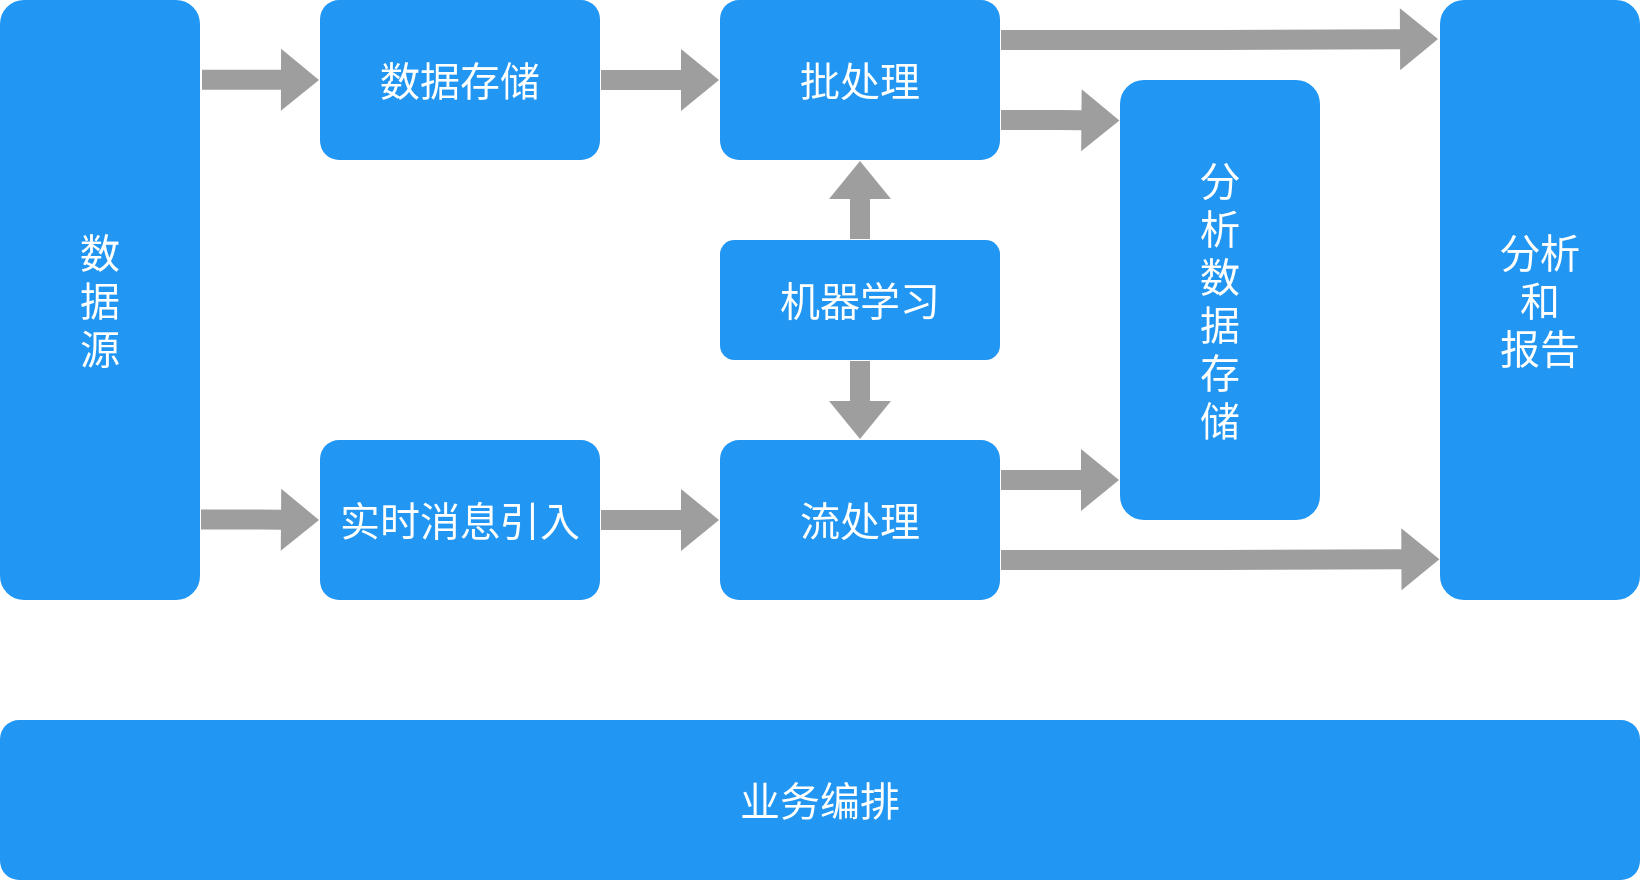 <mxfile version="21.6.1" type="device" pages="4">
  <diagram name="大数据架构" id="zl_y5lM4s7gCjHx6JeRD">
    <mxGraphModel dx="1242" dy="793" grid="1" gridSize="10" guides="1" tooltips="1" connect="1" arrows="1" fold="1" page="1" pageScale="1" pageWidth="827" pageHeight="1169" math="0" shadow="0">
      <root>
        <mxCell id="0" />
        <mxCell id="1" parent="0" />
        <mxCell id="_0J83vt9lopj5Nq49rvL-1" value="数&lt;br style=&quot;font-size: 20px;&quot;&gt;据&lt;br style=&quot;font-size: 20px;&quot;&gt;源" style="rounded=1;whiteSpace=wrap;html=1;fontSize=20;fillColor=#2196f3;strokeColor=none;fontColor=#FFFFFF;arcSize=12;horizontal=1;" parent="1" vertex="1">
          <mxGeometry x="230" y="190" width="100" height="300" as="geometry" />
        </mxCell>
        <mxCell id="_0J83vt9lopj5Nq49rvL-11" value="" style="edgeStyle=orthogonalEdgeStyle;rounded=0;orthogonalLoop=1;jettySize=auto;html=1;shape=flexArrow;fillColor=#9e9e9e;strokeColor=none;fontSize=20;" parent="1" source="_0J83vt9lopj5Nq49rvL-2" target="_0J83vt9lopj5Nq49rvL-10" edge="1">
          <mxGeometry relative="1" as="geometry" />
        </mxCell>
        <mxCell id="_0J83vt9lopj5Nq49rvL-2" value="数据存储" style="rounded=1;whiteSpace=wrap;html=1;fontSize=20;fillColor=#2196f3;strokeColor=none;fontColor=#FFFFFF;arcSize=12;" parent="1" vertex="1">
          <mxGeometry x="390" y="190" width="140" height="80" as="geometry" />
        </mxCell>
        <mxCell id="_0J83vt9lopj5Nq49rvL-4" value="机器学习" style="rounded=1;whiteSpace=wrap;html=1;fontSize=20;fillColor=#2196f3;strokeColor=none;fontColor=#FFFFFF;arcSize=12;" parent="1" vertex="1">
          <mxGeometry x="590" y="310" width="140" height="60" as="geometry" />
        </mxCell>
        <mxCell id="_0J83vt9lopj5Nq49rvL-6" value="实时消息引入" style="rounded=1;whiteSpace=wrap;html=1;fontSize=20;fillColor=#2196f3;strokeColor=none;fontColor=#FFFFFF;arcSize=12;" parent="1" vertex="1">
          <mxGeometry x="390" y="410" width="140" height="80" as="geometry" />
        </mxCell>
        <mxCell id="_0J83vt9lopj5Nq49rvL-9" value="业务编排" style="rounded=1;whiteSpace=wrap;html=1;fontSize=20;fillColor=#2196f3;strokeColor=none;fontColor=#FFFFFF;arcSize=12;" parent="1" vertex="1">
          <mxGeometry x="230" y="550" width="820" height="80" as="geometry" />
        </mxCell>
        <mxCell id="_0J83vt9lopj5Nq49rvL-10" value="批处理" style="rounded=1;whiteSpace=wrap;html=1;fontSize=20;fillColor=#2196f3;strokeColor=none;fontColor=#FFFFFF;arcSize=12;" parent="1" vertex="1">
          <mxGeometry x="590" y="190" width="140" height="80" as="geometry" />
        </mxCell>
        <mxCell id="_0J83vt9lopj5Nq49rvL-14" value="" style="rounded=0;orthogonalLoop=1;jettySize=auto;html=1;shape=flexArrow;fillColor=#9e9e9e;strokeColor=none;exitX=1.005;exitY=0.133;exitDx=0;exitDy=0;exitPerimeter=0;edgeStyle=orthogonalEdgeStyle;entryX=0;entryY=0.5;entryDx=0;entryDy=0;fontSize=20;" parent="1" source="_0J83vt9lopj5Nq49rvL-1" target="_0J83vt9lopj5Nq49rvL-2" edge="1">
          <mxGeometry relative="1" as="geometry">
            <mxPoint x="370" y="240" as="sourcePoint" />
            <mxPoint x="380" y="230" as="targetPoint" />
          </mxGeometry>
        </mxCell>
        <mxCell id="_0J83vt9lopj5Nq49rvL-17" value="流处理" style="rounded=1;whiteSpace=wrap;html=1;fontSize=20;fillColor=#2196f3;strokeColor=none;fontColor=#FFFFFF;arcSize=12;" parent="1" vertex="1">
          <mxGeometry x="590" y="410" width="140" height="80" as="geometry" />
        </mxCell>
        <mxCell id="_0J83vt9lopj5Nq49rvL-20" value="" style="edgeStyle=orthogonalEdgeStyle;rounded=0;orthogonalLoop=1;jettySize=auto;html=1;shape=flexArrow;fillColor=#9e9e9e;strokeColor=none;entryX=0;entryY=0.5;entryDx=0;entryDy=0;exitX=1;exitY=0.5;exitDx=0;exitDy=0;fontSize=20;" parent="1" source="_0J83vt9lopj5Nq49rvL-6" target="_0J83vt9lopj5Nq49rvL-17" edge="1">
          <mxGeometry relative="1" as="geometry">
            <mxPoint x="560" y="489.84" as="sourcePoint" />
            <mxPoint x="620" y="489.84" as="targetPoint" />
          </mxGeometry>
        </mxCell>
        <mxCell id="_0J83vt9lopj5Nq49rvL-21" value="" style="edgeStyle=orthogonalEdgeStyle;rounded=0;orthogonalLoop=1;jettySize=auto;html=1;shape=flexArrow;fillColor=#9e9e9e;strokeColor=none;exitX=0.5;exitY=0;exitDx=0;exitDy=0;entryX=0.5;entryY=1;entryDx=0;entryDy=0;fontSize=20;" parent="1" source="_0J83vt9lopj5Nq49rvL-4" target="_0J83vt9lopj5Nq49rvL-10" edge="1">
          <mxGeometry relative="1" as="geometry">
            <mxPoint x="520" y="270" as="sourcePoint" />
            <mxPoint x="600" y="270" as="targetPoint" />
          </mxGeometry>
        </mxCell>
        <mxCell id="_0J83vt9lopj5Nq49rvL-22" value="" style="edgeStyle=orthogonalEdgeStyle;rounded=0;orthogonalLoop=1;jettySize=auto;html=1;shape=flexArrow;fillColor=#9e9e9e;strokeColor=none;entryX=0.5;entryY=0;entryDx=0;entryDy=0;exitX=0.5;exitY=1;exitDx=0;exitDy=0;fontSize=20;" parent="1" source="_0J83vt9lopj5Nq49rvL-4" target="_0J83vt9lopj5Nq49rvL-17" edge="1">
          <mxGeometry relative="1" as="geometry">
            <mxPoint x="660" y="390" as="sourcePoint" />
            <mxPoint x="670" y="300" as="targetPoint" />
          </mxGeometry>
        </mxCell>
        <mxCell id="_0J83vt9lopj5Nq49rvL-23" value="分&lt;br style=&quot;font-size: 20px;&quot;&gt;析&lt;br style=&quot;font-size: 20px;&quot;&gt;数&lt;br style=&quot;font-size: 20px;&quot;&gt;据&lt;br style=&quot;font-size: 20px;&quot;&gt;存&lt;br style=&quot;font-size: 20px;&quot;&gt;储" style="rounded=1;whiteSpace=wrap;html=1;fontSize=20;fillColor=#2196f3;strokeColor=none;fontColor=#FFFFFF;arcSize=12;horizontal=1;" parent="1" vertex="1">
          <mxGeometry x="790" y="230" width="100" height="220" as="geometry" />
        </mxCell>
        <mxCell id="_0J83vt9lopj5Nq49rvL-24" value="分析&lt;br style=&quot;font-size: 20px;&quot;&gt;和&lt;br style=&quot;font-size: 20px;&quot;&gt;报告" style="rounded=1;whiteSpace=wrap;html=1;fontSize=20;fillColor=#2196f3;strokeColor=none;fontColor=#FFFFFF;arcSize=12;horizontal=1;" parent="1" vertex="1">
          <mxGeometry x="950" y="190" width="100" height="300" as="geometry" />
        </mxCell>
        <mxCell id="_0J83vt9lopj5Nq49rvL-25" value="" style="edgeStyle=orthogonalEdgeStyle;rounded=0;orthogonalLoop=1;jettySize=auto;html=1;shape=flexArrow;fillColor=#9e9e9e;strokeColor=none;exitX=1;exitY=0.75;exitDx=0;exitDy=0;entryX=0.002;entryY=0.092;entryDx=0;entryDy=0;entryPerimeter=0;fontSize=20;" parent="1" source="_0J83vt9lopj5Nq49rvL-10" target="_0J83vt9lopj5Nq49rvL-23" edge="1">
          <mxGeometry relative="1" as="geometry">
            <mxPoint x="760" y="320" as="sourcePoint" />
            <mxPoint x="760" y="280" as="targetPoint" />
          </mxGeometry>
        </mxCell>
        <mxCell id="_0J83vt9lopj5Nq49rvL-26" value="" style="edgeStyle=orthogonalEdgeStyle;rounded=0;orthogonalLoop=1;jettySize=auto;html=1;shape=flexArrow;fillColor=#9e9e9e;strokeColor=none;exitX=1;exitY=0.25;exitDx=0;exitDy=0;entryX=0;entryY=0.909;entryDx=0;entryDy=0;entryPerimeter=0;fontSize=20;" parent="1" source="_0J83vt9lopj5Nq49rvL-17" target="_0J83vt9lopj5Nq49rvL-23" edge="1">
          <mxGeometry relative="1" as="geometry">
            <mxPoint x="730" y="459.25" as="sourcePoint" />
            <mxPoint x="790" y="460.25" as="targetPoint" />
          </mxGeometry>
        </mxCell>
        <mxCell id="_0J83vt9lopj5Nq49rvL-27" value="" style="edgeStyle=orthogonalEdgeStyle;rounded=0;orthogonalLoop=1;jettySize=auto;html=1;shape=flexArrow;fillColor=#9e9e9e;strokeColor=none;exitX=1;exitY=0.25;exitDx=0;exitDy=0;entryX=-0.005;entryY=0.065;entryDx=0;entryDy=0;entryPerimeter=0;fontSize=20;" parent="1" source="_0J83vt9lopj5Nq49rvL-10" target="_0J83vt9lopj5Nq49rvL-24" edge="1">
          <mxGeometry relative="1" as="geometry">
            <mxPoint x="730" y="240" as="sourcePoint" />
            <mxPoint x="790" y="241" as="targetPoint" />
          </mxGeometry>
        </mxCell>
        <mxCell id="_0J83vt9lopj5Nq49rvL-28" value="" style="rounded=0;orthogonalLoop=1;jettySize=auto;html=1;shape=flexArrow;fillColor=#9e9e9e;strokeColor=none;exitX=1;exitY=0.866;exitDx=0;exitDy=0;exitPerimeter=0;edgeStyle=orthogonalEdgeStyle;entryX=0;entryY=0.5;entryDx=0;entryDy=0;fontSize=20;" parent="1" source="_0J83vt9lopj5Nq49rvL-1" target="_0J83vt9lopj5Nq49rvL-6" edge="1">
          <mxGeometry relative="1" as="geometry">
            <mxPoint x="331" y="449.86" as="sourcePoint" />
            <mxPoint x="390" y="449.86" as="targetPoint" />
          </mxGeometry>
        </mxCell>
        <mxCell id="_0J83vt9lopj5Nq49rvL-29" value="" style="edgeStyle=orthogonalEdgeStyle;rounded=0;orthogonalLoop=1;jettySize=auto;html=1;shape=flexArrow;fillColor=#9e9e9e;strokeColor=none;exitX=1;exitY=0.75;exitDx=0;exitDy=0;entryX=0.002;entryY=0.932;entryDx=0;entryDy=0;entryPerimeter=0;fontSize=20;" parent="1" source="_0J83vt9lopj5Nq49rvL-17" target="_0J83vt9lopj5Nq49rvL-24" edge="1">
          <mxGeometry relative="1" as="geometry">
            <mxPoint x="740" y="220" as="sourcePoint" />
            <mxPoint x="950" y="470" as="targetPoint" />
          </mxGeometry>
        </mxCell>
      </root>
    </mxGraphModel>
  </diagram>
  <diagram id="0IiF4AJmShe0RNI0Pzhe" name="Lambda架构">
    <mxGraphModel dx="2069" dy="793" grid="1" gridSize="10" guides="1" tooltips="1" connect="1" arrows="1" fold="1" page="1" pageScale="1" pageWidth="827" pageHeight="1169" math="0" shadow="0">
      <root>
        <mxCell id="0" />
        <mxCell id="1" parent="0" />
        <mxCell id="FUOYc3Qi5RL8uHEhdGP7-21" value="Analytics Client" style="rounded=1;whiteSpace=wrap;html=1;strokeColor=none;fillColor=#009688;fontSize=14;" parent="1" vertex="1">
          <mxGeometry x="-60" y="270" width="140" height="60" as="geometry" />
        </mxCell>
        <mxCell id="FUOYc3Qi5RL8uHEhdGP7-35" value="Cold Path" style="rounded=1;whiteSpace=wrap;html=1;arcSize=4;fillColor=#4db6ac;strokeColor=none;fontSize=16;verticalAlign=bottom;container=1;recursiveResize=0;collapsible=0;align=left;spacing=10;fontColor=#616161;" parent="1" vertex="1">
          <mxGeometry x="-350" y="430" width="370" height="190" as="geometry" />
        </mxCell>
        <mxCell id="FUOYc3Qi5RL8uHEhdGP7-42" style="edgeStyle=orthogonalEdgeStyle;rounded=0;orthogonalLoop=1;jettySize=auto;html=1;entryX=0;entryY=0.5;entryDx=0;entryDy=0;shape=flexArrow;strokeColor=none;fillColor=#9e9e9e;endWidth=10.25;endSize=1.959;width=4.75;" parent="FUOYc3Qi5RL8uHEhdGP7-35" source="FUOYc3Qi5RL8uHEhdGP7-22" target="FUOYc3Qi5RL8uHEhdGP7-32" edge="1">
          <mxGeometry relative="1" as="geometry" />
        </mxCell>
        <mxCell id="FUOYc3Qi5RL8uHEhdGP7-22" value="Batch Layer" style="rounded=1;whiteSpace=wrap;html=1;arcSize=4;fillColor=#009688;strokeColor=none;fontSize=16;verticalAlign=top;container=1;recursiveResize=0;collapsible=0;fontColor=#FFFFFF;" parent="FUOYc3Qi5RL8uHEhdGP7-35" vertex="1">
          <mxGeometry x="30" y="30" width="140" height="120" as="geometry" />
        </mxCell>
        <mxCell id="FUOYc3Qi5RL8uHEhdGP7-23" value="Master Data" style="rounded=1;whiteSpace=wrap;html=1;strokeColor=none;fillColor=#00796b;fontSize=14;" parent="FUOYc3Qi5RL8uHEhdGP7-22" vertex="1">
          <mxGeometry x="20" y="40" width="100" height="50" as="geometry" />
        </mxCell>
        <mxCell id="FUOYc3Qi5RL8uHEhdGP7-32" value="Serving&amp;nbsp;Layer" style="rounded=1;whiteSpace=wrap;html=1;arcSize=4;fillColor=#009688;strokeColor=none;fontSize=16;verticalAlign=top;container=1;recursiveResize=0;collapsible=0;fontColor=#FFFFFF;" parent="FUOYc3Qi5RL8uHEhdGP7-35" vertex="1">
          <mxGeometry x="200" y="30" width="140" height="120" as="geometry" />
        </mxCell>
        <mxCell id="FUOYc3Qi5RL8uHEhdGP7-33" value="Batch Views" style="rounded=1;whiteSpace=wrap;html=1;strokeColor=none;fillColor=#00796b;fontSize=14;" parent="FUOYc3Qi5RL8uHEhdGP7-32" vertex="1">
          <mxGeometry x="20" y="40" width="100" height="50" as="geometry" />
        </mxCell>
        <mxCell id="FUOYc3Qi5RL8uHEhdGP7-37" value="Hot Path" style="rounded=1;whiteSpace=wrap;html=1;arcSize=4;fillColor=#4db6ac;strokeColor=none;fontSize=16;verticalAlign=bottom;container=1;recursiveResize=0;collapsible=0;align=left;spacing=10;fontColor=#616161;" parent="1" vertex="1">
          <mxGeometry x="-350" y="210" width="200" height="190" as="geometry" />
        </mxCell>
        <mxCell id="FUOYc3Qi5RL8uHEhdGP7-38" value="Speed Layer" style="rounded=1;whiteSpace=wrap;html=1;arcSize=4;fillColor=#009688;strokeColor=none;fontSize=16;verticalAlign=top;container=1;recursiveResize=0;collapsible=0;fontColor=#FFFFFF;" parent="FUOYc3Qi5RL8uHEhdGP7-37" vertex="1">
          <mxGeometry x="30" y="30" width="140" height="120" as="geometry" />
        </mxCell>
        <mxCell id="FUOYc3Qi5RL8uHEhdGP7-39" value="Real-Time Views" style="rounded=1;whiteSpace=wrap;html=1;strokeColor=none;fillColor=#00796b;fontSize=14;" parent="FUOYc3Qi5RL8uHEhdGP7-38" vertex="1">
          <mxGeometry x="20" y="40" width="100" height="50" as="geometry" />
        </mxCell>
        <mxCell id="FUOYc3Qi5RL8uHEhdGP7-43" style="edgeStyle=orthogonalEdgeStyle;rounded=0;orthogonalLoop=1;jettySize=auto;html=1;entryX=0;entryY=0.5;entryDx=0;entryDy=0;shape=flexArrow;strokeColor=none;fillColor=#9e9e9e;endWidth=10.25;endSize=1.959;width=4.75;exitX=1;exitY=0.5;exitDx=0;exitDy=0;" parent="1" source="FUOYc3Qi5RL8uHEhdGP7-38" target="FUOYc3Qi5RL8uHEhdGP7-21" edge="1">
          <mxGeometry relative="1" as="geometry">
            <mxPoint x="-140" y="310" as="sourcePoint" />
            <mxPoint x="-110" y="310" as="targetPoint" />
          </mxGeometry>
        </mxCell>
        <mxCell id="FUOYc3Qi5RL8uHEhdGP7-44" style="edgeStyle=orthogonalEdgeStyle;rounded=0;orthogonalLoop=1;jettySize=auto;html=1;entryX=0.75;entryY=1;entryDx=0;entryDy=0;shape=flexArrow;strokeColor=none;fillColor=#9e9e9e;endWidth=10.25;endSize=1.959;width=4.75;exitX=1;exitY=0.5;exitDx=0;exitDy=0;" parent="1" source="FUOYc3Qi5RL8uHEhdGP7-32" target="FUOYc3Qi5RL8uHEhdGP7-21" edge="1">
          <mxGeometry relative="1" as="geometry">
            <mxPoint x="-80" y="360" as="sourcePoint" />
            <mxPoint x="60" y="360" as="targetPoint" />
          </mxGeometry>
        </mxCell>
        <mxCell id="FUOYc3Qi5RL8uHEhdGP7-45" style="edgeStyle=orthogonalEdgeStyle;rounded=0;orthogonalLoop=1;jettySize=auto;html=1;entryX=0.5;entryY=0;entryDx=0;entryDy=0;shape=flexArrow;strokeColor=default;fillColor=#9e9e9e;endWidth=10.25;endSize=1.959;width=4.75;exitX=1;exitY=0.75;exitDx=0;exitDy=0;dashed=1;dashPattern=8 8;" parent="1" source="FUOYc3Qi5RL8uHEhdGP7-38" target="FUOYc3Qi5RL8uHEhdGP7-32" edge="1">
          <mxGeometry relative="1" as="geometry">
            <mxPoint x="-170" y="310" as="sourcePoint" />
            <mxPoint x="-10" y="310" as="targetPoint" />
          </mxGeometry>
        </mxCell>
        <mxCell id="FUOYc3Qi5RL8uHEhdGP7-47" style="rounded=0;orthogonalLoop=1;jettySize=auto;html=1;entryX=0;entryY=0.5;entryDx=0;entryDy=0;exitX=0.5;exitY=1;exitDx=0;exitDy=0;strokeColor=#616161;strokeWidth=2;" parent="1" source="FUOYc3Qi5RL8uHEhdGP7-46" target="FUOYc3Qi5RL8uHEhdGP7-38" edge="1">
          <mxGeometry relative="1" as="geometry">
            <mxPoint x="-360" y="310" as="targetPoint" />
          </mxGeometry>
        </mxCell>
        <mxCell id="FUOYc3Qi5RL8uHEhdGP7-48" style="rounded=0;orthogonalLoop=1;jettySize=auto;html=1;exitX=0.5;exitY=1;exitDx=0;exitDy=0;entryX=0;entryY=0.5;entryDx=0;entryDy=0;strokeColor=#616161;strokeWidth=2;" parent="1" source="FUOYc3Qi5RL8uHEhdGP7-46" target="FUOYc3Qi5RL8uHEhdGP7-22" edge="1">
          <mxGeometry relative="1" as="geometry" />
        </mxCell>
        <mxCell id="FUOYc3Qi5RL8uHEhdGP7-46" value="" style="shape=partialRectangle;whiteSpace=wrap;html=1;bottom=1;right=1;left=1;top=0;fillColor=none;routingCenterX=-0.5;direction=north;strokeColor=#616161;strokeWidth=2;" parent="1" vertex="1">
          <mxGeometry x="-430" y="360" width="30" height="120" as="geometry" />
        </mxCell>
        <mxCell id="FUOYc3Qi5RL8uHEhdGP7-49" value="" style="shape=flexArrow;endArrow=classic;html=1;rounded=0;endWidth=30.182;endSize=7.918;width=22.5;strokeColor=none;fillColor=#ffc107;fontSize=14;" parent="1" edge="1">
          <mxGeometry width="50" height="50" relative="1" as="geometry">
            <mxPoint x="-530" y="360" as="sourcePoint" />
            <mxPoint x="-430" y="360" as="targetPoint" />
          </mxGeometry>
        </mxCell>
        <mxCell id="FUOYc3Qi5RL8uHEhdGP7-50" value="实时数据" style="edgeLabel;html=1;align=center;verticalAlign=middle;resizable=0;points=[];labelBackgroundColor=none;fontColor=default;fontSize=14;" parent="FUOYc3Qi5RL8uHEhdGP7-49" vertex="1" connectable="0">
          <mxGeometry x="-0.29" y="12" relative="1" as="geometry">
            <mxPoint x="2" y="12" as="offset" />
          </mxGeometry>
        </mxCell>
        <mxCell id="dp9eD_jwlSxBoF8ree1q-1" value="" style="shape=flexArrow;endArrow=classic;html=1;rounded=0;endWidth=30.182;endSize=7.918;width=22.5;strokeColor=none;fillColor=#ffc107;fontSize=14;" parent="1" edge="1">
          <mxGeometry width="50" height="50" relative="1" as="geometry">
            <mxPoint x="-530" y="419.82" as="sourcePoint" />
            <mxPoint x="-430" y="419.82" as="targetPoint" />
          </mxGeometry>
        </mxCell>
        <mxCell id="dp9eD_jwlSxBoF8ree1q-2" value="实时数据" style="edgeLabel;html=1;align=center;verticalAlign=middle;resizable=0;points=[];labelBackgroundColor=none;fontColor=default;fontSize=14;" parent="dp9eD_jwlSxBoF8ree1q-1" vertex="1" connectable="0">
          <mxGeometry x="-0.29" y="12" relative="1" as="geometry">
            <mxPoint x="2" y="12" as="offset" />
          </mxGeometry>
        </mxCell>
        <mxCell id="dp9eD_jwlSxBoF8ree1q-3" value="" style="shape=flexArrow;endArrow=classic;html=1;rounded=0;endWidth=30.182;endSize=7.918;width=22.5;strokeColor=none;fillColor=#ffc107;fontSize=14;" parent="1" edge="1">
          <mxGeometry width="50" height="50" relative="1" as="geometry">
            <mxPoint x="-530" y="480" as="sourcePoint" />
            <mxPoint x="-430" y="480" as="targetPoint" />
          </mxGeometry>
        </mxCell>
        <mxCell id="dp9eD_jwlSxBoF8ree1q-4" value="实时数据" style="edgeLabel;html=1;align=center;verticalAlign=middle;resizable=0;points=[];labelBackgroundColor=none;fontColor=default;fontSize=14;" parent="dp9eD_jwlSxBoF8ree1q-3" vertex="1" connectable="0">
          <mxGeometry x="-0.29" y="12" relative="1" as="geometry">
            <mxPoint x="2" y="12" as="offset" />
          </mxGeometry>
        </mxCell>
        <mxCell id="dp9eD_jwlSxBoF8ree1q-7" value="" style="shape=flexArrow;endArrow=classic;html=1;rounded=0;endWidth=30.182;endSize=7.918;width=22.5;strokeColor=none;fillColor=#ffc107;fontSize=14;" parent="1" edge="1">
          <mxGeometry width="50" height="50" relative="1" as="geometry">
            <mxPoint x="-640" y="360" as="sourcePoint" />
            <mxPoint x="-540" y="360" as="targetPoint" />
          </mxGeometry>
        </mxCell>
        <mxCell id="dp9eD_jwlSxBoF8ree1q-8" value="实时数据" style="edgeLabel;html=1;align=center;verticalAlign=middle;resizable=0;points=[];labelBackgroundColor=none;fontColor=default;fontSize=14;" parent="dp9eD_jwlSxBoF8ree1q-7" vertex="1" connectable="0">
          <mxGeometry x="-0.29" y="12" relative="1" as="geometry">
            <mxPoint x="2" y="12" as="offset" />
          </mxGeometry>
        </mxCell>
        <mxCell id="dp9eD_jwlSxBoF8ree1q-9" value="" style="shape=flexArrow;endArrow=classic;html=1;rounded=0;endWidth=30.182;endSize=7.918;width=22.5;strokeColor=none;fillColor=#ffc107;fontSize=14;" parent="1" edge="1">
          <mxGeometry width="50" height="50" relative="1" as="geometry">
            <mxPoint x="-640" y="419.82" as="sourcePoint" />
            <mxPoint x="-540" y="419.82" as="targetPoint" />
          </mxGeometry>
        </mxCell>
        <mxCell id="dp9eD_jwlSxBoF8ree1q-10" value="实时数据" style="edgeLabel;html=1;align=center;verticalAlign=middle;resizable=0;points=[];labelBackgroundColor=none;fontColor=default;fontSize=14;" parent="dp9eD_jwlSxBoF8ree1q-9" vertex="1" connectable="0">
          <mxGeometry x="-0.29" y="12" relative="1" as="geometry">
            <mxPoint x="2" y="12" as="offset" />
          </mxGeometry>
        </mxCell>
        <mxCell id="dp9eD_jwlSxBoF8ree1q-11" value="" style="shape=flexArrow;endArrow=classic;html=1;rounded=0;endWidth=30.182;endSize=7.918;width=22.5;strokeColor=none;fillColor=#ffc107;fontSize=14;" parent="1" edge="1">
          <mxGeometry width="50" height="50" relative="1" as="geometry">
            <mxPoint x="-640" y="480" as="sourcePoint" />
            <mxPoint x="-540" y="480" as="targetPoint" />
          </mxGeometry>
        </mxCell>
        <mxCell id="dp9eD_jwlSxBoF8ree1q-12" value="实时数据" style="edgeLabel;html=1;align=center;verticalAlign=middle;resizable=0;points=[];labelBackgroundColor=none;fontColor=default;fontSize=14;" parent="dp9eD_jwlSxBoF8ree1q-11" vertex="1" connectable="0">
          <mxGeometry x="-0.29" y="12" relative="1" as="geometry">
            <mxPoint x="2" y="12" as="offset" />
          </mxGeometry>
        </mxCell>
      </root>
    </mxGraphModel>
  </diagram>
  <diagram id="tY07TWz874wG1wQxQj4a" name="Kappa架构">
    <mxGraphModel dx="2069" dy="793" grid="1" gridSize="10" guides="1" tooltips="1" connect="1" arrows="1" fold="1" page="1" pageScale="1" pageWidth="827" pageHeight="1169" math="0" shadow="0">
      <root>
        <mxCell id="0" />
        <mxCell id="1" parent="0" />
        <mxCell id="XWsdXk8HkvpJVaanjtid-1" value="Analytics Client" style="rounded=1;whiteSpace=wrap;html=1;strokeColor=none;fillColor=#009688;fontSize=14;" parent="1" vertex="1">
          <mxGeometry x="-218" y="240" width="140" height="60" as="geometry" />
        </mxCell>
        <mxCell id="XWsdXk8HkvpJVaanjtid-11" style="edgeStyle=orthogonalEdgeStyle;rounded=0;orthogonalLoop=1;jettySize=auto;html=1;entryX=0;entryY=0.5;entryDx=0;entryDy=0;shape=flexArrow;strokeColor=none;fillColor=#9e9e9e;endWidth=10.25;endSize=1.959;width=4.75;exitX=1;exitY=0.5;exitDx=0;exitDy=0;" parent="1" source="XWsdXk8HkvpJVaanjtid-9" target="XWsdXk8HkvpJVaanjtid-1" edge="1">
          <mxGeometry relative="1" as="geometry">
            <mxPoint x="-248" y="260" as="sourcePoint" />
            <mxPoint x="-218" y="260" as="targetPoint" />
          </mxGeometry>
        </mxCell>
        <mxCell id="XWsdXk8HkvpJVaanjtid-14" style="rounded=0;orthogonalLoop=1;jettySize=auto;html=1;entryX=0;entryY=0.5;entryDx=0;entryDy=0;exitX=0.5;exitY=1;exitDx=0;exitDy=0;strokeColor=#616161;strokeWidth=2;" parent="1" source="XWsdXk8HkvpJVaanjtid-16" target="XWsdXk8HkvpJVaanjtid-9" edge="1">
          <mxGeometry relative="1" as="geometry">
            <mxPoint x="-468" y="260" as="targetPoint" />
          </mxGeometry>
        </mxCell>
        <mxCell id="XWsdXk8HkvpJVaanjtid-15" style="rounded=0;orthogonalLoop=1;jettySize=auto;html=1;exitX=0.5;exitY=1;exitDx=0;exitDy=0;entryX=0;entryY=0.5;entryDx=0;entryDy=0;strokeColor=#616161;strokeWidth=2;" parent="1" source="XWsdXk8HkvpJVaanjtid-16" target="XWsdXk8HkvpJVaanjtid-4" edge="1">
          <mxGeometry relative="1" as="geometry" />
        </mxCell>
        <mxCell id="XWsdXk8HkvpJVaanjtid-16" value="" style="shape=partialRectangle;whiteSpace=wrap;html=1;bottom=1;right=1;left=1;top=0;fillColor=none;routingCenterX=-0.5;direction=north;strokeColor=#616161;strokeWidth=2;" parent="1" vertex="1">
          <mxGeometry x="-538" y="310" width="30" height="120" as="geometry" />
        </mxCell>
        <mxCell id="XWsdXk8HkvpJVaanjtid-17" value="" style="shape=flexArrow;endArrow=classic;html=1;rounded=0;endWidth=30.182;endSize=7.918;width=22.5;strokeColor=none;fillColor=#ffc107;fontSize=14;" parent="1" edge="1">
          <mxGeometry width="50" height="50" relative="1" as="geometry">
            <mxPoint x="-638" y="310" as="sourcePoint" />
            <mxPoint x="-538" y="310" as="targetPoint" />
          </mxGeometry>
        </mxCell>
        <mxCell id="XWsdXk8HkvpJVaanjtid-18" value="实时数据" style="edgeLabel;html=1;align=center;verticalAlign=middle;resizable=0;points=[];labelBackgroundColor=none;fontColor=default;fontSize=14;" parent="XWsdXk8HkvpJVaanjtid-17" vertex="1" connectable="0">
          <mxGeometry x="-0.29" y="12" relative="1" as="geometry">
            <mxPoint x="2" y="12" as="offset" />
          </mxGeometry>
        </mxCell>
        <mxCell id="XWsdXk8HkvpJVaanjtid-19" value="" style="shape=flexArrow;endArrow=classic;html=1;rounded=0;endWidth=30.182;endSize=7.918;width=22.5;strokeColor=none;fillColor=#ffc107;fontSize=14;" parent="1" edge="1">
          <mxGeometry width="50" height="50" relative="1" as="geometry">
            <mxPoint x="-638" y="369.82" as="sourcePoint" />
            <mxPoint x="-538" y="369.82" as="targetPoint" />
          </mxGeometry>
        </mxCell>
        <mxCell id="XWsdXk8HkvpJVaanjtid-20" value="实时数据" style="edgeLabel;html=1;align=center;verticalAlign=middle;resizable=0;points=[];labelBackgroundColor=none;fontColor=default;fontSize=14;" parent="XWsdXk8HkvpJVaanjtid-19" vertex="1" connectable="0">
          <mxGeometry x="-0.29" y="12" relative="1" as="geometry">
            <mxPoint x="2" y="12" as="offset" />
          </mxGeometry>
        </mxCell>
        <mxCell id="XWsdXk8HkvpJVaanjtid-21" value="" style="shape=flexArrow;endArrow=classic;html=1;rounded=0;endWidth=30.182;endSize=7.918;width=22.5;strokeColor=none;fillColor=#ffc107;fontSize=14;" parent="1" edge="1">
          <mxGeometry width="50" height="50" relative="1" as="geometry">
            <mxPoint x="-638" y="430" as="sourcePoint" />
            <mxPoint x="-538" y="430" as="targetPoint" />
          </mxGeometry>
        </mxCell>
        <mxCell id="XWsdXk8HkvpJVaanjtid-22" value="实时数据" style="edgeLabel;html=1;align=center;verticalAlign=middle;resizable=0;points=[];labelBackgroundColor=none;fontColor=default;fontSize=14;" parent="XWsdXk8HkvpJVaanjtid-21" vertex="1" connectable="0">
          <mxGeometry x="-0.29" y="12" relative="1" as="geometry">
            <mxPoint x="2" y="12" as="offset" />
          </mxGeometry>
        </mxCell>
        <mxCell id="XWsdXk8HkvpJVaanjtid-23" value="" style="shape=flexArrow;endArrow=classic;html=1;rounded=0;endWidth=30.182;endSize=7.918;width=22.5;strokeColor=none;fillColor=#ffc107;fontSize=14;" parent="1" edge="1">
          <mxGeometry width="50" height="50" relative="1" as="geometry">
            <mxPoint x="-748" y="310" as="sourcePoint" />
            <mxPoint x="-648" y="310" as="targetPoint" />
          </mxGeometry>
        </mxCell>
        <mxCell id="XWsdXk8HkvpJVaanjtid-24" value="实时数据" style="edgeLabel;html=1;align=center;verticalAlign=middle;resizable=0;points=[];labelBackgroundColor=none;fontColor=default;fontSize=14;" parent="XWsdXk8HkvpJVaanjtid-23" vertex="1" connectable="0">
          <mxGeometry x="-0.29" y="12" relative="1" as="geometry">
            <mxPoint x="2" y="12" as="offset" />
          </mxGeometry>
        </mxCell>
        <mxCell id="XWsdXk8HkvpJVaanjtid-25" value="" style="shape=flexArrow;endArrow=classic;html=1;rounded=0;endWidth=30.182;endSize=7.918;width=22.5;strokeColor=none;fillColor=#ffc107;fontSize=14;" parent="1" edge="1">
          <mxGeometry width="50" height="50" relative="1" as="geometry">
            <mxPoint x="-748" y="369.82" as="sourcePoint" />
            <mxPoint x="-648" y="369.82" as="targetPoint" />
          </mxGeometry>
        </mxCell>
        <mxCell id="XWsdXk8HkvpJVaanjtid-26" value="实时数据" style="edgeLabel;html=1;align=center;verticalAlign=middle;resizable=0;points=[];labelBackgroundColor=none;fontColor=default;fontSize=14;" parent="XWsdXk8HkvpJVaanjtid-25" vertex="1" connectable="0">
          <mxGeometry x="-0.29" y="12" relative="1" as="geometry">
            <mxPoint x="2" y="12" as="offset" />
          </mxGeometry>
        </mxCell>
        <mxCell id="XWsdXk8HkvpJVaanjtid-27" value="" style="shape=flexArrow;endArrow=classic;html=1;rounded=0;endWidth=30.182;endSize=7.918;width=22.5;strokeColor=none;fillColor=#ffc107;fontSize=14;" parent="1" edge="1">
          <mxGeometry width="50" height="50" relative="1" as="geometry">
            <mxPoint x="-748" y="430" as="sourcePoint" />
            <mxPoint x="-648" y="430" as="targetPoint" />
          </mxGeometry>
        </mxCell>
        <mxCell id="XWsdXk8HkvpJVaanjtid-28" value="实时数据" style="edgeLabel;html=1;align=center;verticalAlign=middle;resizable=0;points=[];labelBackgroundColor=none;fontColor=default;fontSize=14;" parent="XWsdXk8HkvpJVaanjtid-27" vertex="1" connectable="0">
          <mxGeometry x="-0.29" y="12" relative="1" as="geometry">
            <mxPoint x="2" y="12" as="offset" />
          </mxGeometry>
        </mxCell>
        <mxCell id="XWsdXk8HkvpJVaanjtid-9" value="Speed Layer" style="rounded=1;whiteSpace=wrap;html=1;arcSize=4;fillColor=#009688;strokeColor=none;fontSize=16;verticalAlign=top;container=1;recursiveResize=0;collapsible=0;fontColor=#FFFFFF;" parent="1" vertex="1">
          <mxGeometry x="-438" y="210" width="140" height="120" as="geometry" />
        </mxCell>
        <mxCell id="XWsdXk8HkvpJVaanjtid-10" value="Real-Time Views" style="rounded=1;whiteSpace=wrap;html=1;strokeColor=none;fillColor=#00796b;fontSize=14;" parent="XWsdXk8HkvpJVaanjtid-9" vertex="1">
          <mxGeometry x="20" y="40" width="100" height="50" as="geometry" />
        </mxCell>
        <mxCell id="XWsdXk8HkvpJVaanjtid-4" value="Long-term store" style="rounded=1;whiteSpace=wrap;html=1;arcSize=4;fillColor=#009688;strokeColor=none;fontSize=16;verticalAlign=top;container=1;recursiveResize=0;collapsible=0;fontColor=#FFFFFF;" parent="1" vertex="1">
          <mxGeometry x="-438" y="410" width="140" height="120" as="geometry" />
        </mxCell>
        <mxCell id="XWsdXk8HkvpJVaanjtid-5" value="Master Data" style="rounded=1;whiteSpace=wrap;html=1;strokeColor=none;fillColor=#00796b;fontSize=14;" parent="XWsdXk8HkvpJVaanjtid-4" vertex="1">
          <mxGeometry x="20" y="40" width="100" height="50" as="geometry" />
        </mxCell>
        <mxCell id="XWsdXk8HkvpJVaanjtid-3" style="edgeStyle=orthogonalEdgeStyle;rounded=0;orthogonalLoop=1;jettySize=auto;html=1;entryX=0.5;entryY=1;entryDx=0;entryDy=0;shape=flexArrow;strokeColor=none;fillColor=#9e9e9e;endWidth=10.25;endSize=1.959;width=4.75;exitX=0.5;exitY=0;exitDx=0;exitDy=0;" parent="1" source="XWsdXk8HkvpJVaanjtid-4" target="XWsdXk8HkvpJVaanjtid-9" edge="1">
          <mxGeometry relative="1" as="geometry">
            <mxPoint x="-258" y="330" as="targetPoint" />
          </mxGeometry>
        </mxCell>
        <mxCell id="XWsdXk8HkvpJVaanjtid-29" value="重新计算" style="edgeLabel;html=1;align=center;verticalAlign=middle;resizable=0;points=[];" parent="XWsdXk8HkvpJVaanjtid-3" vertex="1" connectable="0">
          <mxGeometry x="0.054" y="-1" relative="1" as="geometry">
            <mxPoint as="offset" />
          </mxGeometry>
        </mxCell>
      </root>
    </mxGraphModel>
  </diagram>
  <diagram id="luMo-4r0XzbIIjVrU_fC" name="典型架构">
    <mxGraphModel dx="2896" dy="1962" grid="1" gridSize="10" guides="1" tooltips="1" connect="1" arrows="1" fold="1" page="1" pageScale="1" pageWidth="827" pageHeight="1169" math="0" shadow="0">
      <root>
        <mxCell id="0" />
        <mxCell id="1" parent="0" />
        <mxCell id="6F29V-DHfXmeQx8DBocp-1" value="平台架构" style="swimlane;html=1;childLayout=stackLayout;resizeParent=1;resizeParentMax=0;horizontal=1;startSize=30;horizontalStack=0;whiteSpace=wrap;fillColor=none;" parent="1" vertex="1">
          <mxGeometry x="-870" y="-1060" width="640" height="660" as="geometry" />
        </mxCell>
        <mxCell id="6F29V-DHfXmeQx8DBocp-35" style="edgeStyle=orthogonalEdgeStyle;rounded=0;orthogonalLoop=1;jettySize=auto;html=1;entryX=0.5;entryY=0;entryDx=0;entryDy=0;shape=flexArrow;width=8.43;endSize=2.636;endWidth=16.831;fillColor=#616161;strokeColor=none;exitX=0.5;exitY=1;exitDx=0;exitDy=0;" parent="6F29V-DHfXmeQx8DBocp-1" source="6F29V-DHfXmeQx8DBocp-14" target="6F29V-DHfXmeQx8DBocp-17" edge="1">
          <mxGeometry relative="1" as="geometry">
            <mxPoint x="209.83" y="420" as="sourcePoint" />
            <mxPoint x="209.83" y="450" as="targetPoint" />
          </mxGeometry>
        </mxCell>
        <mxCell id="6F29V-DHfXmeQx8DBocp-77" value="批量数据同步" style="edgeLabel;html=1;align=center;verticalAlign=middle;resizable=0;points=[];" parent="6F29V-DHfXmeQx8DBocp-35" vertex="1" connectable="0">
          <mxGeometry x="0.371" y="-1" relative="1" as="geometry">
            <mxPoint as="offset" />
          </mxGeometry>
        </mxCell>
        <mxCell id="6F29V-DHfXmeQx8DBocp-69" style="edgeStyle=orthogonalEdgeStyle;rounded=0;orthogonalLoop=1;jettySize=auto;html=1;entryX=0.5;entryY=0;entryDx=0;entryDy=0;entryPerimeter=0;shape=flexArrow;width=8.43;endSize=2.636;endWidth=16.831;fillColor=#616161;strokeColor=none;exitX=0.5;exitY=1;exitDx=0;exitDy=0;" parent="6F29V-DHfXmeQx8DBocp-1" source="6F29V-DHfXmeQx8DBocp-16" target="6F29V-DHfXmeQx8DBocp-18" edge="1">
          <mxGeometry relative="1" as="geometry">
            <mxPoint x="270" y="530" as="sourcePoint" />
            <mxPoint x="500" y="530" as="targetPoint" />
          </mxGeometry>
        </mxCell>
        <mxCell id="6F29V-DHfXmeQx8DBocp-70" style="edgeStyle=orthogonalEdgeStyle;rounded=0;orthogonalLoop=1;jettySize=auto;html=1;entryX=0.5;entryY=0;entryDx=0;entryDy=0;shape=flexArrow;width=8.43;endSize=2.636;endWidth=16.831;fillColor=#616161;strokeColor=none;exitX=0.455;exitY=1.009;exitDx=0;exitDy=0;exitPerimeter=0;" parent="6F29V-DHfXmeQx8DBocp-1" source="6F29V-DHfXmeQx8DBocp-13" target="6F29V-DHfXmeQx8DBocp-15" edge="1">
          <mxGeometry relative="1" as="geometry">
            <mxPoint x="340" y="320" as="sourcePoint" />
            <mxPoint x="340" y="350" as="targetPoint" />
          </mxGeometry>
        </mxCell>
        <mxCell id="6F29V-DHfXmeQx8DBocp-75" value="批量数据同步" style="edgeLabel;html=1;align=center;verticalAlign=middle;resizable=0;points=[];" parent="6F29V-DHfXmeQx8DBocp-70" vertex="1" connectable="0">
          <mxGeometry x="0.096" relative="1" as="geometry">
            <mxPoint as="offset" />
          </mxGeometry>
        </mxCell>
        <mxCell id="6F29V-DHfXmeQx8DBocp-2" value="数据采集" style="swimlane;html=1;startSize=30;horizontal=0;fillColor=none;" parent="6F29V-DHfXmeQx8DBocp-1" vertex="1">
          <mxGeometry y="30" width="640" height="300" as="geometry" />
        </mxCell>
        <mxCell id="6F29V-DHfXmeQx8DBocp-22" style="rounded=0;orthogonalLoop=1;jettySize=auto;html=1;entryX=0.25;entryY=0;entryDx=0;entryDy=0;exitX=0.5;exitY=1;exitDx=0;exitDy=0;" parent="6F29V-DHfXmeQx8DBocp-2" source="6F29V-DHfXmeQx8DBocp-5" target="6F29V-DHfXmeQx8DBocp-11" edge="1">
          <mxGeometry relative="1" as="geometry" />
        </mxCell>
        <mxCell id="6F29V-DHfXmeQx8DBocp-5" value="APP" style="rounded=1;whiteSpace=wrap;html=1;fillColor=#5c6bc0;strokeColor=none;fontSize=14;fontColor=#FFFFFF;" parent="6F29V-DHfXmeQx8DBocp-2" vertex="1">
          <mxGeometry x="210" y="10" width="80" height="40" as="geometry" />
        </mxCell>
        <mxCell id="6F29V-DHfXmeQx8DBocp-6" value="WEB" style="rounded=1;whiteSpace=wrap;html=1;fillColor=#5c6bc0;strokeColor=none;fontSize=14;fontColor=#FFFFFF;" parent="6F29V-DHfXmeQx8DBocp-2" vertex="1">
          <mxGeometry x="370" y="10" width="80" height="40" as="geometry" />
        </mxCell>
        <mxCell id="6F29V-DHfXmeQx8DBocp-7" value="应用服务器" style="rounded=1;whiteSpace=wrap;html=1;fillColor=#5c6bc0;strokeColor=none;fontSize=14;fontColor=#FFFFFF;" parent="6F29V-DHfXmeQx8DBocp-2" vertex="1">
          <mxGeometry x="210" y="90" width="80" height="40" as="geometry" />
        </mxCell>
        <mxCell id="6F29V-DHfXmeQx8DBocp-28" style="edgeStyle=orthogonalEdgeStyle;rounded=0;orthogonalLoop=1;jettySize=auto;html=1;entryX=0.114;entryY=-0.006;entryDx=0;entryDy=0;entryPerimeter=0;shape=flexArrow;width=8.43;endSize=2.636;endWidth=16.831;fillColor=#616161;strokeColor=none;" parent="6F29V-DHfXmeQx8DBocp-2" source="6F29V-DHfXmeQx8DBocp-8" target="6F29V-DHfXmeQx8DBocp-13" edge="1">
          <mxGeometry relative="1" as="geometry" />
        </mxCell>
        <mxCell id="6F29V-DHfXmeQx8DBocp-8" value="数据库" style="shape=cylinder3;whiteSpace=wrap;html=1;boundedLbl=1;backgroundOutline=1;size=7.143;fillColor=#5C6BC0;fontSize=14;fontColor=#FFFFFF;" parent="6F29V-DHfXmeQx8DBocp-2" vertex="1">
          <mxGeometry x="170" y="170" width="60" height="40" as="geometry" />
        </mxCell>
        <mxCell id="6F29V-DHfXmeQx8DBocp-9" value="日志" style="shape=cylinder3;whiteSpace=wrap;html=1;boundedLbl=1;backgroundOutline=1;size=7.143;fillColor=#5C6BC0;fontSize=14;fontColor=#FFFFFF;" parent="6F29V-DHfXmeQx8DBocp-2" vertex="1">
          <mxGeometry x="270" y="170" width="60" height="40" as="geometry" />
        </mxCell>
        <mxCell id="6F29V-DHfXmeQx8DBocp-11" value="打点采集" style="rounded=1;whiteSpace=wrap;html=1;fillColor=#00796B;strokeColor=none;fontSize=14;fontColor=#FFFFFF;" parent="6F29V-DHfXmeQx8DBocp-2" vertex="1">
          <mxGeometry x="370" y="170" width="80" height="40" as="geometry" />
        </mxCell>
        <mxCell id="6F29V-DHfXmeQx8DBocp-12" value="爬虫" style="rounded=1;whiteSpace=wrap;html=1;fillColor=#00796B;strokeColor=none;fontSize=14;fontColor=#FFFFFF;" parent="6F29V-DHfXmeQx8DBocp-2" vertex="1">
          <mxGeometry x="490" y="170" width="80" height="40" as="geometry" />
        </mxCell>
        <mxCell id="6F29V-DHfXmeQx8DBocp-13" value="数据同步" style="rounded=1;whiteSpace=wrap;html=1;fillColor=#00796B;strokeColor=none;fontSize=14;fontColor=#FFFFFF;" parent="6F29V-DHfXmeQx8DBocp-2" vertex="1">
          <mxGeometry x="150" y="240" width="440" height="40" as="geometry" />
        </mxCell>
        <mxCell id="6F29V-DHfXmeQx8DBocp-23" style="rounded=0;orthogonalLoop=1;jettySize=auto;html=1;entryX=0.5;entryY=0;entryDx=0;entryDy=0;exitX=0.5;exitY=1;exitDx=0;exitDy=0;" parent="6F29V-DHfXmeQx8DBocp-2" source="6F29V-DHfXmeQx8DBocp-6" target="6F29V-DHfXmeQx8DBocp-11" edge="1">
          <mxGeometry relative="1" as="geometry">
            <mxPoint x="260" y="60" as="sourcePoint" />
            <mxPoint x="390" y="180" as="targetPoint" />
          </mxGeometry>
        </mxCell>
        <mxCell id="6F29V-DHfXmeQx8DBocp-24" style="rounded=0;orthogonalLoop=1;jettySize=auto;html=1;entryX=0.5;entryY=0;entryDx=0;entryDy=0;exitX=0.5;exitY=1;exitDx=0;exitDy=0;" parent="6F29V-DHfXmeQx8DBocp-2" source="6F29V-DHfXmeQx8DBocp-5" target="6F29V-DHfXmeQx8DBocp-7" edge="1">
          <mxGeometry relative="1" as="geometry">
            <mxPoint x="260" y="60" as="sourcePoint" />
            <mxPoint x="390" y="180" as="targetPoint" />
          </mxGeometry>
        </mxCell>
        <mxCell id="6F29V-DHfXmeQx8DBocp-25" style="rounded=0;orthogonalLoop=1;jettySize=auto;html=1;entryX=0.5;entryY=0;entryDx=0;entryDy=0;exitX=0.5;exitY=1;exitDx=0;exitDy=0;" parent="6F29V-DHfXmeQx8DBocp-2" source="6F29V-DHfXmeQx8DBocp-6" target="6F29V-DHfXmeQx8DBocp-7" edge="1">
          <mxGeometry relative="1" as="geometry">
            <mxPoint x="260" y="60" as="sourcePoint" />
            <mxPoint x="220" y="100" as="targetPoint" />
          </mxGeometry>
        </mxCell>
        <mxCell id="6F29V-DHfXmeQx8DBocp-26" style="rounded=0;orthogonalLoop=1;jettySize=auto;html=1;entryX=0.5;entryY=0;entryDx=0;entryDy=0;exitX=0.5;exitY=1;exitDx=0;exitDy=0;entryPerimeter=0;" parent="6F29V-DHfXmeQx8DBocp-2" source="6F29V-DHfXmeQx8DBocp-7" target="6F29V-DHfXmeQx8DBocp-8" edge="1">
          <mxGeometry relative="1" as="geometry">
            <mxPoint x="460" y="60" as="sourcePoint" />
            <mxPoint x="220" y="100" as="targetPoint" />
          </mxGeometry>
        </mxCell>
        <mxCell id="6F29V-DHfXmeQx8DBocp-27" style="rounded=0;orthogonalLoop=1;jettySize=auto;html=1;entryX=0.5;entryY=0;entryDx=0;entryDy=0;exitX=0.5;exitY=1;exitDx=0;exitDy=0;entryPerimeter=0;" parent="6F29V-DHfXmeQx8DBocp-2" source="6F29V-DHfXmeQx8DBocp-7" target="6F29V-DHfXmeQx8DBocp-9" edge="1">
          <mxGeometry relative="1" as="geometry">
            <mxPoint x="220" y="140" as="sourcePoint" />
            <mxPoint x="180" y="180" as="targetPoint" />
          </mxGeometry>
        </mxCell>
        <mxCell id="6F29V-DHfXmeQx8DBocp-29" style="edgeStyle=orthogonalEdgeStyle;rounded=0;orthogonalLoop=1;jettySize=auto;html=1;entryX=0.114;entryY=-0.006;entryDx=0;entryDy=0;entryPerimeter=0;shape=flexArrow;width=8.43;endSize=2.636;endWidth=16.831;fillColor=#616161;strokeColor=none;" parent="6F29V-DHfXmeQx8DBocp-2" edge="1">
          <mxGeometry relative="1" as="geometry">
            <mxPoint x="299.87" y="210" as="sourcePoint" />
            <mxPoint x="299.87" y="240" as="targetPoint" />
          </mxGeometry>
        </mxCell>
        <mxCell id="6F29V-DHfXmeQx8DBocp-30" style="edgeStyle=orthogonalEdgeStyle;rounded=0;orthogonalLoop=1;jettySize=auto;html=1;entryX=0.114;entryY=-0.006;entryDx=0;entryDy=0;entryPerimeter=0;shape=flexArrow;width=8.43;endSize=2.636;endWidth=16.831;fillColor=#616161;strokeColor=none;" parent="6F29V-DHfXmeQx8DBocp-2" edge="1">
          <mxGeometry relative="1" as="geometry">
            <mxPoint x="409.87" y="210" as="sourcePoint" />
            <mxPoint x="409.87" y="240" as="targetPoint" />
          </mxGeometry>
        </mxCell>
        <mxCell id="6F29V-DHfXmeQx8DBocp-31" style="edgeStyle=orthogonalEdgeStyle;rounded=0;orthogonalLoop=1;jettySize=auto;html=1;entryX=0.114;entryY=-0.006;entryDx=0;entryDy=0;entryPerimeter=0;shape=flexArrow;width=8.43;endSize=2.636;endWidth=16.831;fillColor=#616161;strokeColor=none;" parent="6F29V-DHfXmeQx8DBocp-2" edge="1">
          <mxGeometry relative="1" as="geometry">
            <mxPoint x="529.87" y="210" as="sourcePoint" />
            <mxPoint x="529.87" y="240" as="targetPoint" />
          </mxGeometry>
        </mxCell>
        <mxCell id="6F29V-DHfXmeQx8DBocp-3" value="数据处理" style="swimlane;html=1;startSize=30;horizontal=0;fillColor=none;" parent="6F29V-DHfXmeQx8DBocp-1" vertex="1">
          <mxGeometry y="330" width="640" height="120" as="geometry" />
        </mxCell>
        <mxCell id="6F29V-DHfXmeQx8DBocp-14" value="批计算" style="rounded=1;whiteSpace=wrap;html=1;fillColor=#00796B;strokeColor=none;fontSize=14;fontColor=#FFFFFF;" parent="6F29V-DHfXmeQx8DBocp-3" vertex="1">
          <mxGeometry x="160" y="40" width="100" height="40" as="geometry" />
        </mxCell>
        <mxCell id="6F29V-DHfXmeQx8DBocp-15" value="分布式存储" style="rounded=1;whiteSpace=wrap;html=1;fillColor=#00796B;strokeColor=none;fontSize=14;fontColor=#FFFFFF;" parent="6F29V-DHfXmeQx8DBocp-3" vertex="1">
          <mxGeometry x="300" y="40" width="100" height="40" as="geometry" />
        </mxCell>
        <mxCell id="6F29V-DHfXmeQx8DBocp-16" value="实时计算" style="rounded=1;whiteSpace=wrap;html=1;fillColor=#00796B;strokeColor=none;fontSize=14;fontColor=#FFFFFF;" parent="6F29V-DHfXmeQx8DBocp-3" vertex="1">
          <mxGeometry x="460" y="40" width="100" height="40" as="geometry" />
        </mxCell>
        <mxCell id="6F29V-DHfXmeQx8DBocp-32" style="edgeStyle=orthogonalEdgeStyle;rounded=0;orthogonalLoop=1;jettySize=auto;html=1;entryX=0;entryY=0.5;entryDx=0;entryDy=0;shape=flexArrow;width=8.43;endSize=2.636;endWidth=16.831;fillColor=#616161;strokeColor=none;exitX=1;exitY=0.5;exitDx=0;exitDy=0;" parent="6F29V-DHfXmeQx8DBocp-3" source="6F29V-DHfXmeQx8DBocp-14" target="6F29V-DHfXmeQx8DBocp-15" edge="1">
          <mxGeometry relative="1" as="geometry">
            <mxPoint x="280" y="45" as="sourcePoint" />
            <mxPoint x="280" y="75" as="targetPoint" />
          </mxGeometry>
        </mxCell>
        <mxCell id="6F29V-DHfXmeQx8DBocp-71" value="" style="edgeStyle=orthogonalEdgeStyle;rounded=0;orthogonalLoop=1;jettySize=auto;html=1;entryX=0.5;entryY=0;entryDx=0;entryDy=0;shape=flexArrow;width=8.43;endSize=2.636;endWidth=16.831;fillColor=#616161;strokeColor=none;exitX=0.455;exitY=1.009;exitDx=0;exitDy=0;exitPerimeter=0;" parent="6F29V-DHfXmeQx8DBocp-3" edge="1">
          <mxGeometry relative="1" as="geometry">
            <mxPoint x="509.81" y="-20" as="sourcePoint" />
            <mxPoint x="509.81" y="40" as="targetPoint" />
            <mxPoint as="offset" />
          </mxGeometry>
        </mxCell>
        <mxCell id="6F29V-DHfXmeQx8DBocp-76" value="实时数据同步" style="edgeLabel;html=1;align=center;verticalAlign=middle;resizable=0;points=[];" parent="6F29V-DHfXmeQx8DBocp-71" vertex="1" connectable="0">
          <mxGeometry x="0.2" y="-1" relative="1" as="geometry">
            <mxPoint x="1" y="-3" as="offset" />
          </mxGeometry>
        </mxCell>
        <mxCell id="6F29V-DHfXmeQx8DBocp-4" value="数据输出与展示" style="swimlane;html=1;startSize=30;horizontal=0;fillColor=none;" parent="6F29V-DHfXmeQx8DBocp-1" vertex="1">
          <mxGeometry y="450" width="640" height="210" as="geometry" />
        </mxCell>
        <mxCell id="6F29V-DHfXmeQx8DBocp-17" value="数据同步" style="rounded=1;whiteSpace=wrap;html=1;fillColor=#00796B;strokeColor=none;fontSize=14;fontColor=#FFFFFF;" parent="6F29V-DHfXmeQx8DBocp-4" vertex="1">
          <mxGeometry x="160" y="50" width="100" height="40" as="geometry" />
        </mxCell>
        <mxCell id="6F29V-DHfXmeQx8DBocp-18" value="数据库" style="shape=cylinder3;whiteSpace=wrap;html=1;boundedLbl=1;backgroundOutline=1;size=7.143;fillColor=#5C6BC0;fontSize=14;fontColor=#FFFFFF;" parent="6F29V-DHfXmeQx8DBocp-4" vertex="1">
          <mxGeometry x="480" y="40" width="60" height="60" as="geometry" />
        </mxCell>
        <mxCell id="6F29V-DHfXmeQx8DBocp-72" style="rounded=0;orthogonalLoop=1;jettySize=auto;html=1;entryX=0.5;entryY=1;entryDx=0;entryDy=0;entryPerimeter=0;" parent="6F29V-DHfXmeQx8DBocp-4" source="6F29V-DHfXmeQx8DBocp-19" target="6F29V-DHfXmeQx8DBocp-18" edge="1">
          <mxGeometry relative="1" as="geometry" />
        </mxCell>
        <mxCell id="6F29V-DHfXmeQx8DBocp-19" value="应用" style="rounded=1;whiteSpace=wrap;html=1;fillColor=#5c6bc0;strokeColor=none;fontSize=14;fontColor=#FFFFFF;" parent="6F29V-DHfXmeQx8DBocp-4" vertex="1">
          <mxGeometry x="400" y="150" width="70" height="40" as="geometry" />
        </mxCell>
        <mxCell id="6F29V-DHfXmeQx8DBocp-20" value="数据监控" style="rounded=1;whiteSpace=wrap;html=1;fillColor=#5c6bc0;strokeColor=none;fontSize=14;fontColor=#FFFFFF;" parent="6F29V-DHfXmeQx8DBocp-4" vertex="1">
          <mxGeometry x="475" y="150" width="70" height="40" as="geometry" />
        </mxCell>
        <mxCell id="6F29V-DHfXmeQx8DBocp-21" value="运营决策" style="rounded=1;whiteSpace=wrap;html=1;fillColor=#5c6bc0;strokeColor=none;fontSize=14;fontColor=#FFFFFF;" parent="6F29V-DHfXmeQx8DBocp-4" vertex="1">
          <mxGeometry x="550" y="150" width="70" height="40" as="geometry" />
        </mxCell>
        <mxCell id="6F29V-DHfXmeQx8DBocp-34" style="edgeStyle=orthogonalEdgeStyle;rounded=0;orthogonalLoop=1;jettySize=auto;html=1;entryX=0;entryY=0.5;entryDx=0;entryDy=0;entryPerimeter=0;shape=flexArrow;width=8.43;endSize=2.636;endWidth=16.831;fillColor=#616161;strokeColor=none;exitX=1;exitY=0.5;exitDx=0;exitDy=0;" parent="6F29V-DHfXmeQx8DBocp-4" source="6F29V-DHfXmeQx8DBocp-17" target="6F29V-DHfXmeQx8DBocp-18" edge="1">
          <mxGeometry relative="1" as="geometry">
            <mxPoint x="309.87" y="-170" as="sourcePoint" />
            <mxPoint x="309.87" y="-140" as="targetPoint" />
          </mxGeometry>
        </mxCell>
        <mxCell id="6F29V-DHfXmeQx8DBocp-73" style="rounded=0;orthogonalLoop=1;jettySize=auto;html=1;entryX=0.5;entryY=1;entryDx=0;entryDy=0;entryPerimeter=0;exitX=0.5;exitY=0;exitDx=0;exitDy=0;" parent="6F29V-DHfXmeQx8DBocp-4" source="6F29V-DHfXmeQx8DBocp-20" target="6F29V-DHfXmeQx8DBocp-18" edge="1">
          <mxGeometry relative="1" as="geometry">
            <mxPoint x="350" y="187" as="sourcePoint" />
            <mxPoint x="520" y="110" as="targetPoint" />
          </mxGeometry>
        </mxCell>
        <mxCell id="6F29V-DHfXmeQx8DBocp-74" style="rounded=0;orthogonalLoop=1;jettySize=auto;html=1;entryX=0.5;entryY=1;entryDx=0;entryDy=0;entryPerimeter=0;exitX=0.5;exitY=0;exitDx=0;exitDy=0;" parent="6F29V-DHfXmeQx8DBocp-4" source="6F29V-DHfXmeQx8DBocp-21" target="6F29V-DHfXmeQx8DBocp-18" edge="1">
          <mxGeometry relative="1" as="geometry">
            <mxPoint x="440" y="180" as="sourcePoint" />
            <mxPoint x="520" y="110" as="targetPoint" />
          </mxGeometry>
        </mxCell>
        <mxCell id="-6aowT4C-pnQbWyfdPbm-1" value="&lt;div&gt;任&lt;/div&gt;&lt;div&gt;务&lt;/div&gt;&lt;div&gt;调&lt;/div&gt;&lt;div&gt;度&lt;/div&gt;&lt;div&gt;管&lt;/div&gt;&lt;div&gt;理&lt;/div&gt;&lt;div&gt;系&lt;/div&gt;&lt;div&gt;统&lt;/div&gt;" style="rounded=1;whiteSpace=wrap;html=1;fillColor=#00796B;strokeColor=none;fontSize=14;fontColor=#FFFFFF;" vertex="1" parent="1">
          <mxGeometry x="-800" y="-800" width="40" height="270" as="geometry" />
        </mxCell>
      </root>
    </mxGraphModel>
  </diagram>
</mxfile>
